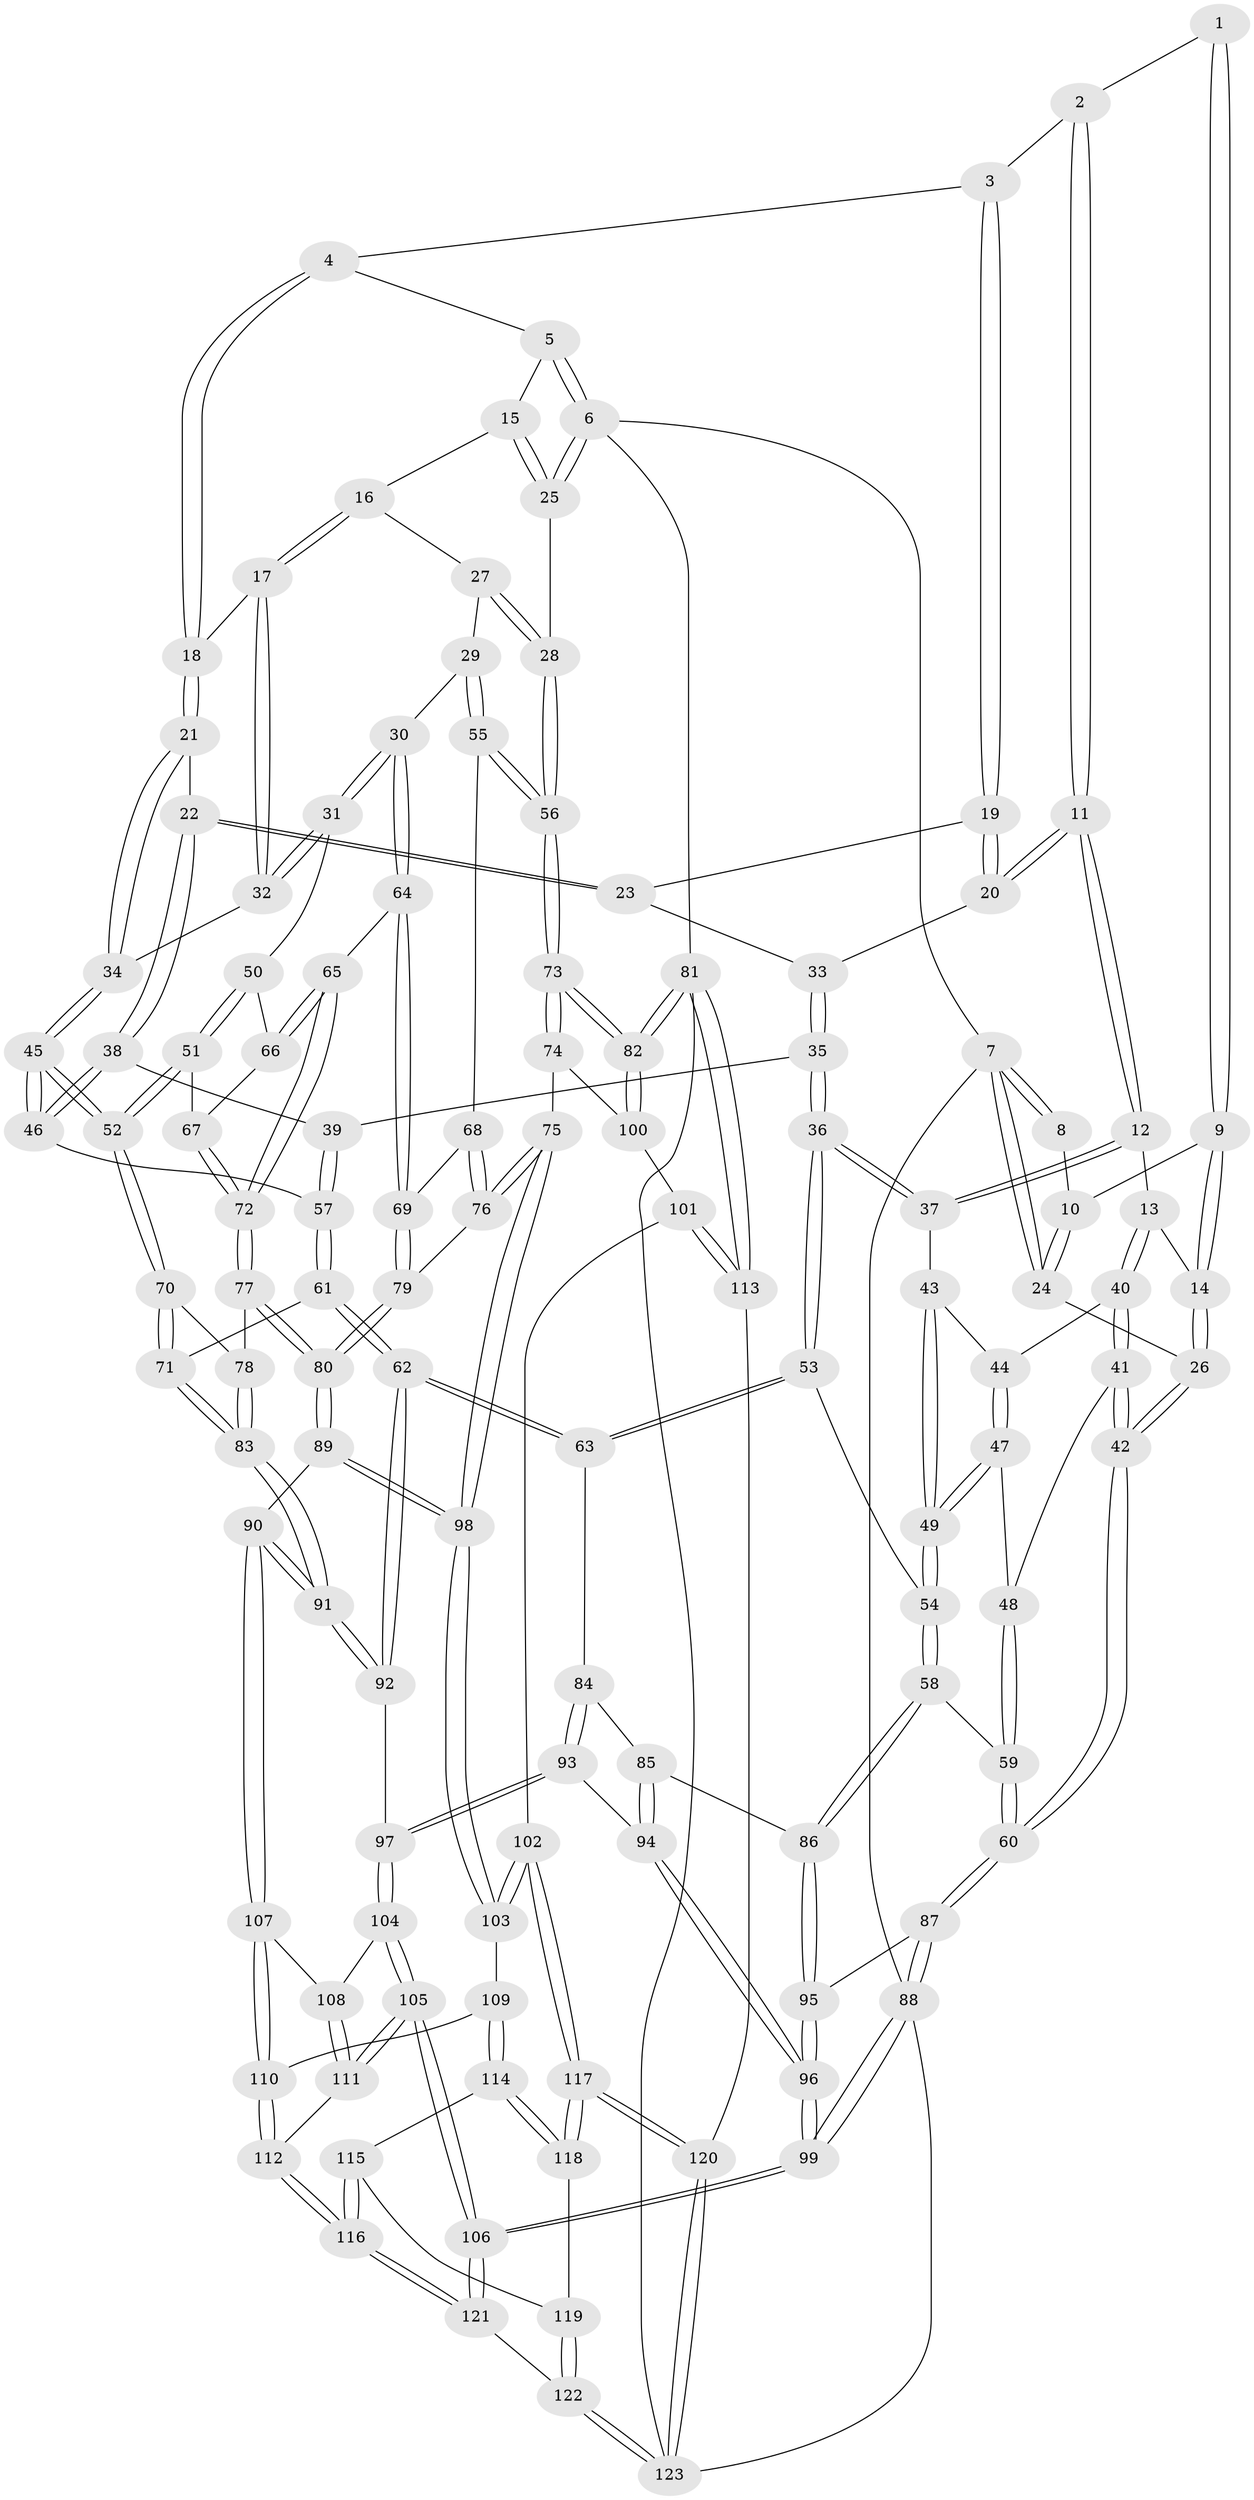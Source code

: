 // Generated by graph-tools (version 1.1) at 2025/38/03/09/25 02:38:31]
// undirected, 123 vertices, 304 edges
graph export_dot {
graph [start="1"]
  node [color=gray90,style=filled];
  1 [pos="+0.23806602705604332+0"];
  2 [pos="+0.3425713479861255+0"];
  3 [pos="+0.4253577594980087+0"];
  4 [pos="+0.5007782134941001+0"];
  5 [pos="+0.6358064973858067+0"];
  6 [pos="+1+0"];
  7 [pos="+0+0"];
  8 [pos="+0.09948449227474103+0"];
  9 [pos="+0.10004404312602881+0.09910454532012974"];
  10 [pos="+0.08535168945265678+0.05004228410707778"];
  11 [pos="+0.1836332742187081+0.13085572777578858"];
  12 [pos="+0.17959528537264918+0.13313911483173765"];
  13 [pos="+0.12358180159747868+0.1416065463837971"];
  14 [pos="+0.10916772106239292+0.136989383775244"];
  15 [pos="+0.7163589024785331+0.026539896201106576"];
  16 [pos="+0.7273105991255823+0.09716209922493746"];
  17 [pos="+0.6855760223457326+0.14812345436250687"];
  18 [pos="+0.5642661255016922+0.11206057406992824"];
  19 [pos="+0.40442649058179425+0.1048660384797608"];
  20 [pos="+0.233736569712154+0.14490025427042733"];
  21 [pos="+0.4893563123855066+0.19386987176537854"];
  22 [pos="+0.45317779295422184+0.19317614693323534"];
  23 [pos="+0.4173312494576189+0.137645791358874"];
  24 [pos="+0+0"];
  25 [pos="+1+0.02716603157303508"];
  26 [pos="+0+0.18836596975382403"];
  27 [pos="+0.7816110509681634+0.11729779999638905"];
  28 [pos="+1+0.04612299797219699"];
  29 [pos="+0.841030173342767+0.2697107201714557"];
  30 [pos="+0.7469222613776614+0.3082188534610847"];
  31 [pos="+0.6831794781808705+0.2613676910170271"];
  32 [pos="+0.6679498101068307+0.23294595451188937"];
  33 [pos="+0.29776669172303666+0.20614318254822556"];
  34 [pos="+0.5546447732348236+0.2367609253029558"];
  35 [pos="+0.33272736831183214+0.2969017122453193"];
  36 [pos="+0.2989499372866981+0.3262527854912584"];
  37 [pos="+0.2292779157786062+0.2836279279428451"];
  38 [pos="+0.4298344201393248+0.23511130193536497"];
  39 [pos="+0.3635926706242115+0.289426184747077"];
  40 [pos="+0.1163974430368822+0.24611170422855078"];
  41 [pos="+0.007527083170320428+0.31066624441242957"];
  42 [pos="+0+0.23738974196690452"];
  43 [pos="+0.19382771103866303+0.29644042615780886"];
  44 [pos="+0.12699897287557652+0.27832004526340476"];
  45 [pos="+0.5354784035930357+0.37434352809244015"];
  46 [pos="+0.5004600277237199+0.3532472976063248"];
  47 [pos="+0.11220452548866411+0.33278817218578205"];
  48 [pos="+0.03079413474447162+0.32576102400801454"];
  49 [pos="+0.14688568194289373+0.39118548305311235"];
  50 [pos="+0.605848041404131+0.3524158563046114"];
  51 [pos="+0.5436171750451457+0.38777262775838345"];
  52 [pos="+0.5431921742999397+0.3878617463356042"];
  53 [pos="+0.2822132126897618+0.40200467292232356"];
  54 [pos="+0.15584209827843087+0.427743276533971"];
  55 [pos="+0.9798164521155022+0.28083710546829416"];
  56 [pos="+1+0.18497380755857165"];
  57 [pos="+0.41944668834786963+0.35660640223502554"];
  58 [pos="+0.1218237359098584+0.4691981462926951"];
  59 [pos="+0.05203756941258478+0.38694595532143544"];
  60 [pos="+0+0.4648224354183943"];
  61 [pos="+0.40318243469539167+0.47620303206075437"];
  62 [pos="+0.36077638631654335+0.49527706007373845"];
  63 [pos="+0.3465267683753088+0.4840204532784583"];
  64 [pos="+0.7453133293482442+0.3939339152302488"];
  65 [pos="+0.7339238188726568+0.40298101816278753"];
  66 [pos="+0.6542583438821767+0.3799592827248249"];
  67 [pos="+0.6246767222006476+0.4175499368024785"];
  68 [pos="+0.9038951800520754+0.3964485034918904"];
  69 [pos="+0.7862977635076293+0.4197622312951408"];
  70 [pos="+0.5415446623837926+0.39242132128292945"];
  71 [pos="+0.46441101256435596+0.4694488381221413"];
  72 [pos="+0.691943592690905+0.45461345252603463"];
  73 [pos="+1+0.5809001314873391"];
  74 [pos="+1+0.5994319035384389"];
  75 [pos="+0.95669738856953+0.5837108423362432"];
  76 [pos="+0.9114157490367404+0.54471150000306"];
  77 [pos="+0.6856973644971652+0.47566533294188845"];
  78 [pos="+0.5773324954348545+0.4546876881156272"];
  79 [pos="+0.8264174035123608+0.5280519687690979"];
  80 [pos="+0.6766187086892574+0.6085215266185592"];
  81 [pos="+1+0.9409362769756966"];
  82 [pos="+1+0.7973539127475555"];
  83 [pos="+0.602707411753237+0.6352602302048743"];
  84 [pos="+0.22846507676578373+0.5258473177826389"];
  85 [pos="+0.18666970891787324+0.5257540932492321"];
  86 [pos="+0.12002819819983626+0.47325887655828064"];
  87 [pos="+0+0.47692422053258765"];
  88 [pos="+0+1"];
  89 [pos="+0.6474436254581715+0.6553347078286147"];
  90 [pos="+0.6186150505311211+0.6551587793369942"];
  91 [pos="+0.6106928279998215+0.6502408291417721"];
  92 [pos="+0.35457263110658227+0.6369275282194177"];
  93 [pos="+0.292594755335833+0.6517742044292959"];
  94 [pos="+0.23386554786280717+0.6668316923581258"];
  95 [pos="+0.10699616779253375+0.4839156691018086"];
  96 [pos="+0.07100509365838396+0.7689501097865812"];
  97 [pos="+0.34965534917806146+0.6425044753301504"];
  98 [pos="+0.7386124886469737+0.741044421092473"];
  99 [pos="+0+1"];
  100 [pos="+0.9217562801325255+0.766487365538085"];
  101 [pos="+0.8785590262863658+0.8197897490325203"];
  102 [pos="+0.8136788122974913+0.8433492435300346"];
  103 [pos="+0.7645780546884892+0.7976490642388605"];
  104 [pos="+0.37861191816684436+0.780520773165109"];
  105 [pos="+0.20799373689525372+0.9812216439625993"];
  106 [pos="+0+1"];
  107 [pos="+0.5233677314067774+0.7965528660581958"];
  108 [pos="+0.47680741737922244+0.8141741179193422"];
  109 [pos="+0.6108522040683025+0.9060099722543016"];
  110 [pos="+0.5761382019625951+0.8797291521996085"];
  111 [pos="+0.4553502861126502+0.9230879858939652"];
  112 [pos="+0.47720442571213056+0.9406354740519852"];
  113 [pos="+1+0.9276613884739537"];
  114 [pos="+0.6107482065191753+0.9091570971005185"];
  115 [pos="+0.6096796348143845+0.9179280582981144"];
  116 [pos="+0.513412856276548+0.9970508509535967"];
  117 [pos="+0.8219466868588596+0.9209560611561523"];
  118 [pos="+0.7149025704478102+0.9518133646672059"];
  119 [pos="+0.6425145947662971+0.9857667524420066"];
  120 [pos="+0.8264142097518572+0.9345072577538692"];
  121 [pos="+0.5235353782062682+1"];
  122 [pos="+0.6342307772954904+1"];
  123 [pos="+0.8619170112919803+1"];
  1 -- 2;
  1 -- 9;
  1 -- 9;
  2 -- 3;
  2 -- 11;
  2 -- 11;
  3 -- 4;
  3 -- 19;
  3 -- 19;
  4 -- 5;
  4 -- 18;
  4 -- 18;
  5 -- 6;
  5 -- 6;
  5 -- 15;
  6 -- 7;
  6 -- 25;
  6 -- 25;
  6 -- 81;
  7 -- 8;
  7 -- 8;
  7 -- 24;
  7 -- 24;
  7 -- 88;
  8 -- 10;
  9 -- 10;
  9 -- 14;
  9 -- 14;
  10 -- 24;
  10 -- 24;
  11 -- 12;
  11 -- 12;
  11 -- 20;
  11 -- 20;
  12 -- 13;
  12 -- 37;
  12 -- 37;
  13 -- 14;
  13 -- 40;
  13 -- 40;
  14 -- 26;
  14 -- 26;
  15 -- 16;
  15 -- 25;
  15 -- 25;
  16 -- 17;
  16 -- 17;
  16 -- 27;
  17 -- 18;
  17 -- 32;
  17 -- 32;
  18 -- 21;
  18 -- 21;
  19 -- 20;
  19 -- 20;
  19 -- 23;
  20 -- 33;
  21 -- 22;
  21 -- 34;
  21 -- 34;
  22 -- 23;
  22 -- 23;
  22 -- 38;
  22 -- 38;
  23 -- 33;
  24 -- 26;
  25 -- 28;
  26 -- 42;
  26 -- 42;
  27 -- 28;
  27 -- 28;
  27 -- 29;
  28 -- 56;
  28 -- 56;
  29 -- 30;
  29 -- 55;
  29 -- 55;
  30 -- 31;
  30 -- 31;
  30 -- 64;
  30 -- 64;
  31 -- 32;
  31 -- 32;
  31 -- 50;
  32 -- 34;
  33 -- 35;
  33 -- 35;
  34 -- 45;
  34 -- 45;
  35 -- 36;
  35 -- 36;
  35 -- 39;
  36 -- 37;
  36 -- 37;
  36 -- 53;
  36 -- 53;
  37 -- 43;
  38 -- 39;
  38 -- 46;
  38 -- 46;
  39 -- 57;
  39 -- 57;
  40 -- 41;
  40 -- 41;
  40 -- 44;
  41 -- 42;
  41 -- 42;
  41 -- 48;
  42 -- 60;
  42 -- 60;
  43 -- 44;
  43 -- 49;
  43 -- 49;
  44 -- 47;
  44 -- 47;
  45 -- 46;
  45 -- 46;
  45 -- 52;
  45 -- 52;
  46 -- 57;
  47 -- 48;
  47 -- 49;
  47 -- 49;
  48 -- 59;
  48 -- 59;
  49 -- 54;
  49 -- 54;
  50 -- 51;
  50 -- 51;
  50 -- 66;
  51 -- 52;
  51 -- 52;
  51 -- 67;
  52 -- 70;
  52 -- 70;
  53 -- 54;
  53 -- 63;
  53 -- 63;
  54 -- 58;
  54 -- 58;
  55 -- 56;
  55 -- 56;
  55 -- 68;
  56 -- 73;
  56 -- 73;
  57 -- 61;
  57 -- 61;
  58 -- 59;
  58 -- 86;
  58 -- 86;
  59 -- 60;
  59 -- 60;
  60 -- 87;
  60 -- 87;
  61 -- 62;
  61 -- 62;
  61 -- 71;
  62 -- 63;
  62 -- 63;
  62 -- 92;
  62 -- 92;
  63 -- 84;
  64 -- 65;
  64 -- 69;
  64 -- 69;
  65 -- 66;
  65 -- 66;
  65 -- 72;
  65 -- 72;
  66 -- 67;
  67 -- 72;
  67 -- 72;
  68 -- 69;
  68 -- 76;
  68 -- 76;
  69 -- 79;
  69 -- 79;
  70 -- 71;
  70 -- 71;
  70 -- 78;
  71 -- 83;
  71 -- 83;
  72 -- 77;
  72 -- 77;
  73 -- 74;
  73 -- 74;
  73 -- 82;
  73 -- 82;
  74 -- 75;
  74 -- 100;
  75 -- 76;
  75 -- 76;
  75 -- 98;
  75 -- 98;
  76 -- 79;
  77 -- 78;
  77 -- 80;
  77 -- 80;
  78 -- 83;
  78 -- 83;
  79 -- 80;
  79 -- 80;
  80 -- 89;
  80 -- 89;
  81 -- 82;
  81 -- 82;
  81 -- 113;
  81 -- 113;
  81 -- 123;
  82 -- 100;
  82 -- 100;
  83 -- 91;
  83 -- 91;
  84 -- 85;
  84 -- 93;
  84 -- 93;
  85 -- 86;
  85 -- 94;
  85 -- 94;
  86 -- 95;
  86 -- 95;
  87 -- 88;
  87 -- 88;
  87 -- 95;
  88 -- 99;
  88 -- 99;
  88 -- 123;
  89 -- 90;
  89 -- 98;
  89 -- 98;
  90 -- 91;
  90 -- 91;
  90 -- 107;
  90 -- 107;
  91 -- 92;
  91 -- 92;
  92 -- 97;
  93 -- 94;
  93 -- 97;
  93 -- 97;
  94 -- 96;
  94 -- 96;
  95 -- 96;
  95 -- 96;
  96 -- 99;
  96 -- 99;
  97 -- 104;
  97 -- 104;
  98 -- 103;
  98 -- 103;
  99 -- 106;
  99 -- 106;
  100 -- 101;
  101 -- 102;
  101 -- 113;
  101 -- 113;
  102 -- 103;
  102 -- 103;
  102 -- 117;
  102 -- 117;
  103 -- 109;
  104 -- 105;
  104 -- 105;
  104 -- 108;
  105 -- 106;
  105 -- 106;
  105 -- 111;
  105 -- 111;
  106 -- 121;
  106 -- 121;
  107 -- 108;
  107 -- 110;
  107 -- 110;
  108 -- 111;
  108 -- 111;
  109 -- 110;
  109 -- 114;
  109 -- 114;
  110 -- 112;
  110 -- 112;
  111 -- 112;
  112 -- 116;
  112 -- 116;
  113 -- 120;
  114 -- 115;
  114 -- 118;
  114 -- 118;
  115 -- 116;
  115 -- 116;
  115 -- 119;
  116 -- 121;
  116 -- 121;
  117 -- 118;
  117 -- 118;
  117 -- 120;
  117 -- 120;
  118 -- 119;
  119 -- 122;
  119 -- 122;
  120 -- 123;
  120 -- 123;
  121 -- 122;
  122 -- 123;
  122 -- 123;
}
